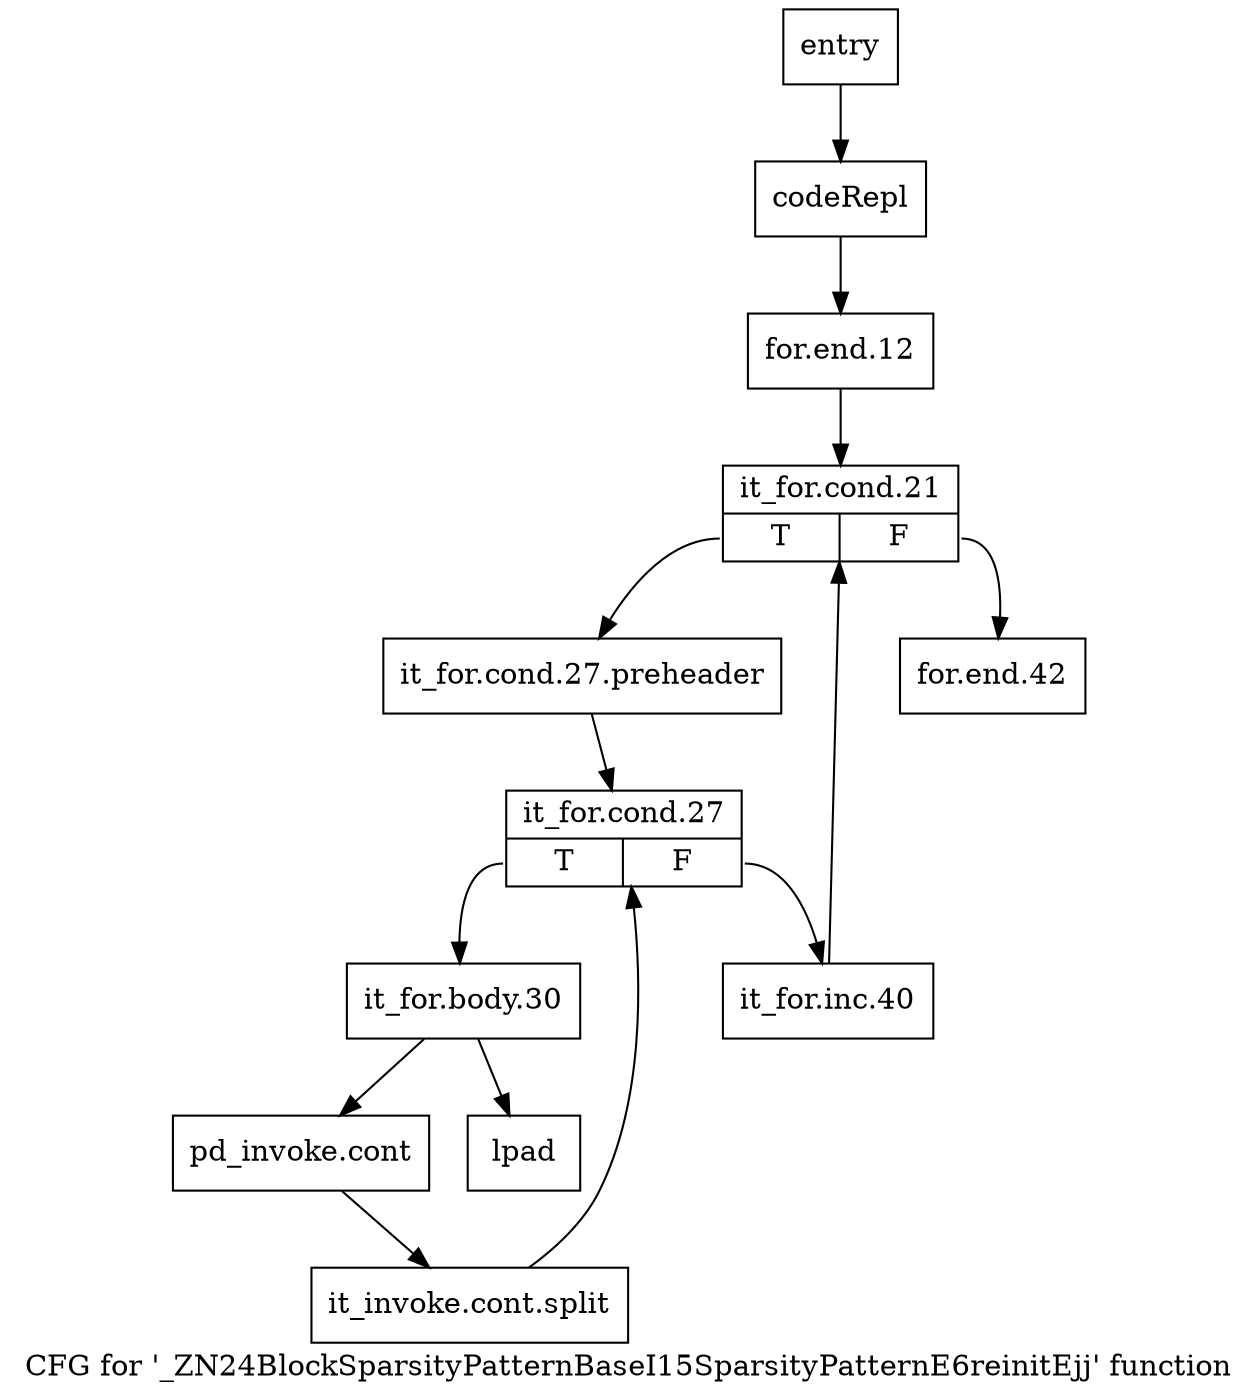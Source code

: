 digraph "CFG for '_ZN24BlockSparsityPatternBaseI15SparsityPatternE6reinitEjj' function" {
	label="CFG for '_ZN24BlockSparsityPatternBaseI15SparsityPatternE6reinitEjj' function";

	Node0x2bcd4c0 [shape=record,label="{entry}"];
	Node0x2bcd4c0 -> Node0x2bcd510;
	Node0x2bcd510 [shape=record,label="{codeRepl}"];
	Node0x2bcd510 -> Node0x2bcd560;
	Node0x2bcd560 [shape=record,label="{for.end.12}"];
	Node0x2bcd560 -> Node0x2bcd5b0;
	Node0x2bcd5b0 [shape=record,label="{it_for.cond.21|{<s0>T|<s1>F}}"];
	Node0x2bcd5b0:s0 -> Node0x2bcd600;
	Node0x2bcd5b0:s1 -> Node0x2bcd7e0;
	Node0x2bcd600 [shape=record,label="{it_for.cond.27.preheader}"];
	Node0x2bcd600 -> Node0x2bcd650;
	Node0x2bcd650 [shape=record,label="{it_for.cond.27|{<s0>T|<s1>F}}"];
	Node0x2bcd650:s0 -> Node0x2bcd6a0;
	Node0x2bcd650:s1 -> Node0x2bcd790;
	Node0x2bcd6a0 [shape=record,label="{it_for.body.30}"];
	Node0x2bcd6a0 -> Node0x2bcd6f0;
	Node0x2bcd6a0 -> Node0x2bcd740;
	Node0x2bcd6f0 [shape=record,label="{pd_invoke.cont}"];
	Node0x2bcd6f0 -> Node0x7e2b2b0;
	Node0x7e2b2b0 [shape=record,label="{it_invoke.cont.split}"];
	Node0x7e2b2b0 -> Node0x2bcd650;
	Node0x2bcd740 [shape=record,label="{lpad}"];
	Node0x2bcd790 [shape=record,label="{it_for.inc.40}"];
	Node0x2bcd790 -> Node0x2bcd5b0;
	Node0x2bcd7e0 [shape=record,label="{for.end.42}"];
}
